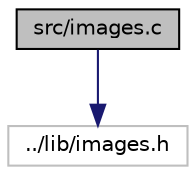 digraph "src/images.c"
{
 // LATEX_PDF_SIZE
  edge [fontname="Helvetica",fontsize="10",labelfontname="Helvetica",labelfontsize="10"];
  node [fontname="Helvetica",fontsize="10",shape=record];
  Node1 [label="src/images.c",height=0.2,width=0.4,color="black", fillcolor="grey75", style="filled", fontcolor="black",tooltip="gestion des images et de la police"];
  Node1 -> Node2 [color="midnightblue",fontsize="10",style="solid",fontname="Helvetica"];
  Node2 [label="../lib/images.h",height=0.2,width=0.4,color="grey75", fillcolor="white", style="filled",tooltip=" "];
}
